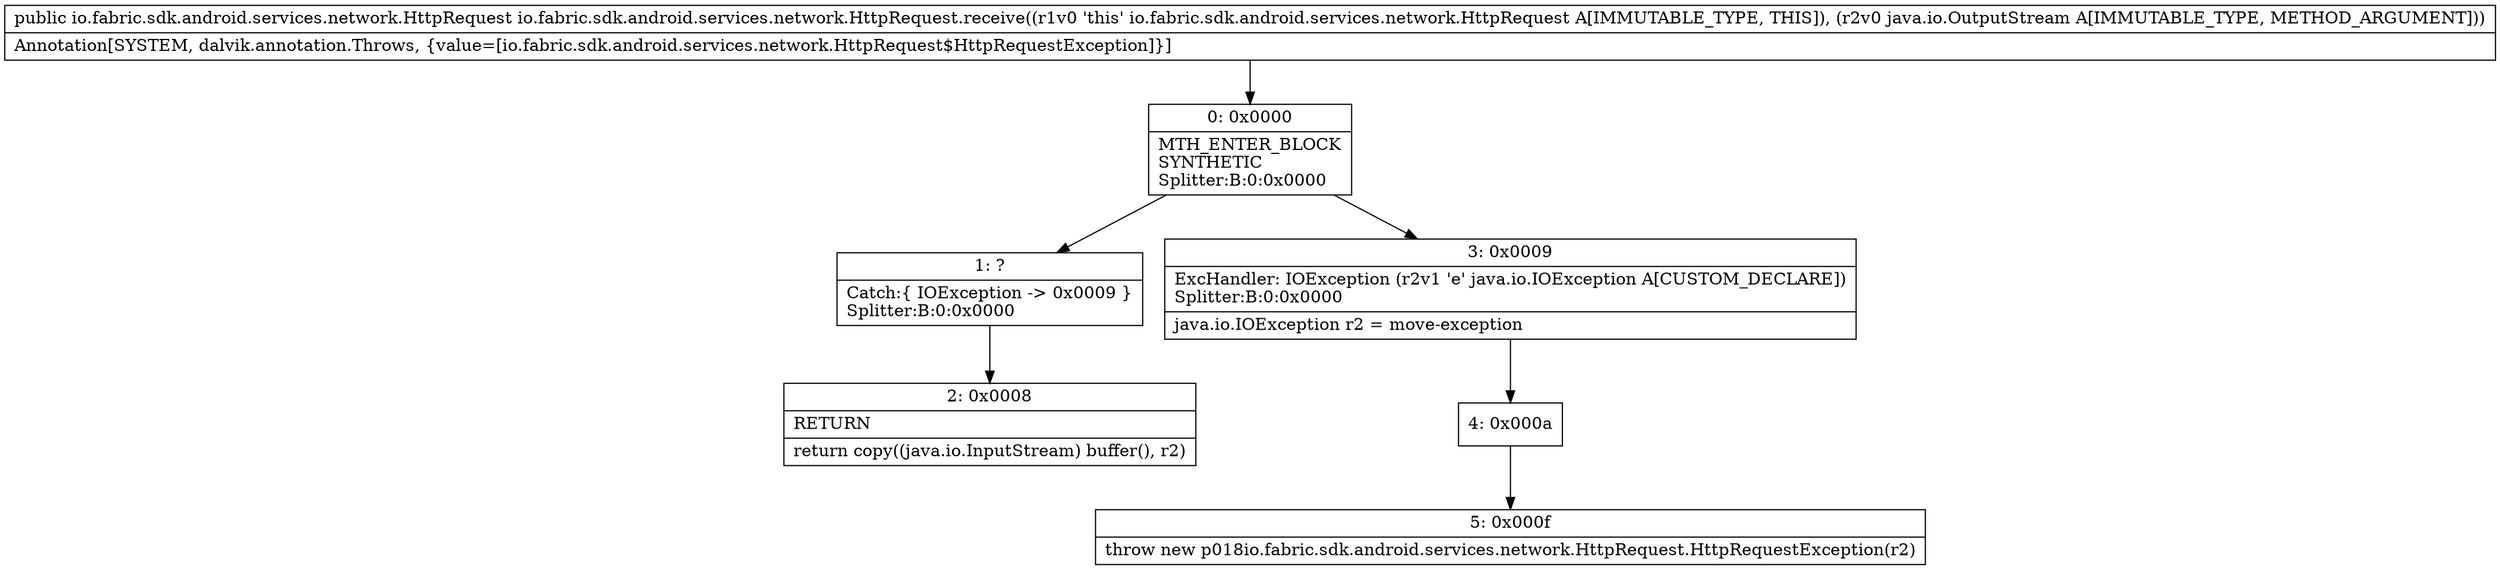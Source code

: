 digraph "CFG forio.fabric.sdk.android.services.network.HttpRequest.receive(Ljava\/io\/OutputStream;)Lio\/fabric\/sdk\/android\/services\/network\/HttpRequest;" {
Node_0 [shape=record,label="{0\:\ 0x0000|MTH_ENTER_BLOCK\lSYNTHETIC\lSplitter:B:0:0x0000\l}"];
Node_1 [shape=record,label="{1\:\ ?|Catch:\{ IOException \-\> 0x0009 \}\lSplitter:B:0:0x0000\l}"];
Node_2 [shape=record,label="{2\:\ 0x0008|RETURN\l|return copy((java.io.InputStream) buffer(), r2)\l}"];
Node_3 [shape=record,label="{3\:\ 0x0009|ExcHandler: IOException (r2v1 'e' java.io.IOException A[CUSTOM_DECLARE])\lSplitter:B:0:0x0000\l|java.io.IOException r2 = move\-exception\l}"];
Node_4 [shape=record,label="{4\:\ 0x000a}"];
Node_5 [shape=record,label="{5\:\ 0x000f|throw new p018io.fabric.sdk.android.services.network.HttpRequest.HttpRequestException(r2)\l}"];
MethodNode[shape=record,label="{public io.fabric.sdk.android.services.network.HttpRequest io.fabric.sdk.android.services.network.HttpRequest.receive((r1v0 'this' io.fabric.sdk.android.services.network.HttpRequest A[IMMUTABLE_TYPE, THIS]), (r2v0 java.io.OutputStream A[IMMUTABLE_TYPE, METHOD_ARGUMENT]))  | Annotation[SYSTEM, dalvik.annotation.Throws, \{value=[io.fabric.sdk.android.services.network.HttpRequest$HttpRequestException]\}]\l}"];
MethodNode -> Node_0;
Node_0 -> Node_1;
Node_0 -> Node_3;
Node_1 -> Node_2;
Node_3 -> Node_4;
Node_4 -> Node_5;
}

